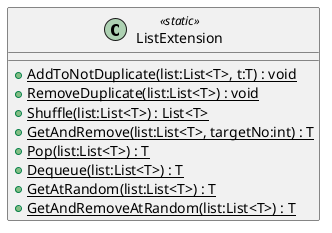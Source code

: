@startuml
class ListExtension <<static>> {
    + {static} AddToNotDuplicate(list:List<T>, t:T) : void
    + {static} RemoveDuplicate(list:List<T>) : void
    + {static} Shuffle(list:List<T>) : List<T>
    + {static} GetAndRemove(list:List<T>, targetNo:int) : T
    + {static} Pop(list:List<T>) : T
    + {static} Dequeue(list:List<T>) : T
    + {static} GetAtRandom(list:List<T>) : T
    + {static} GetAndRemoveAtRandom(list:List<T>) : T
}
@enduml
